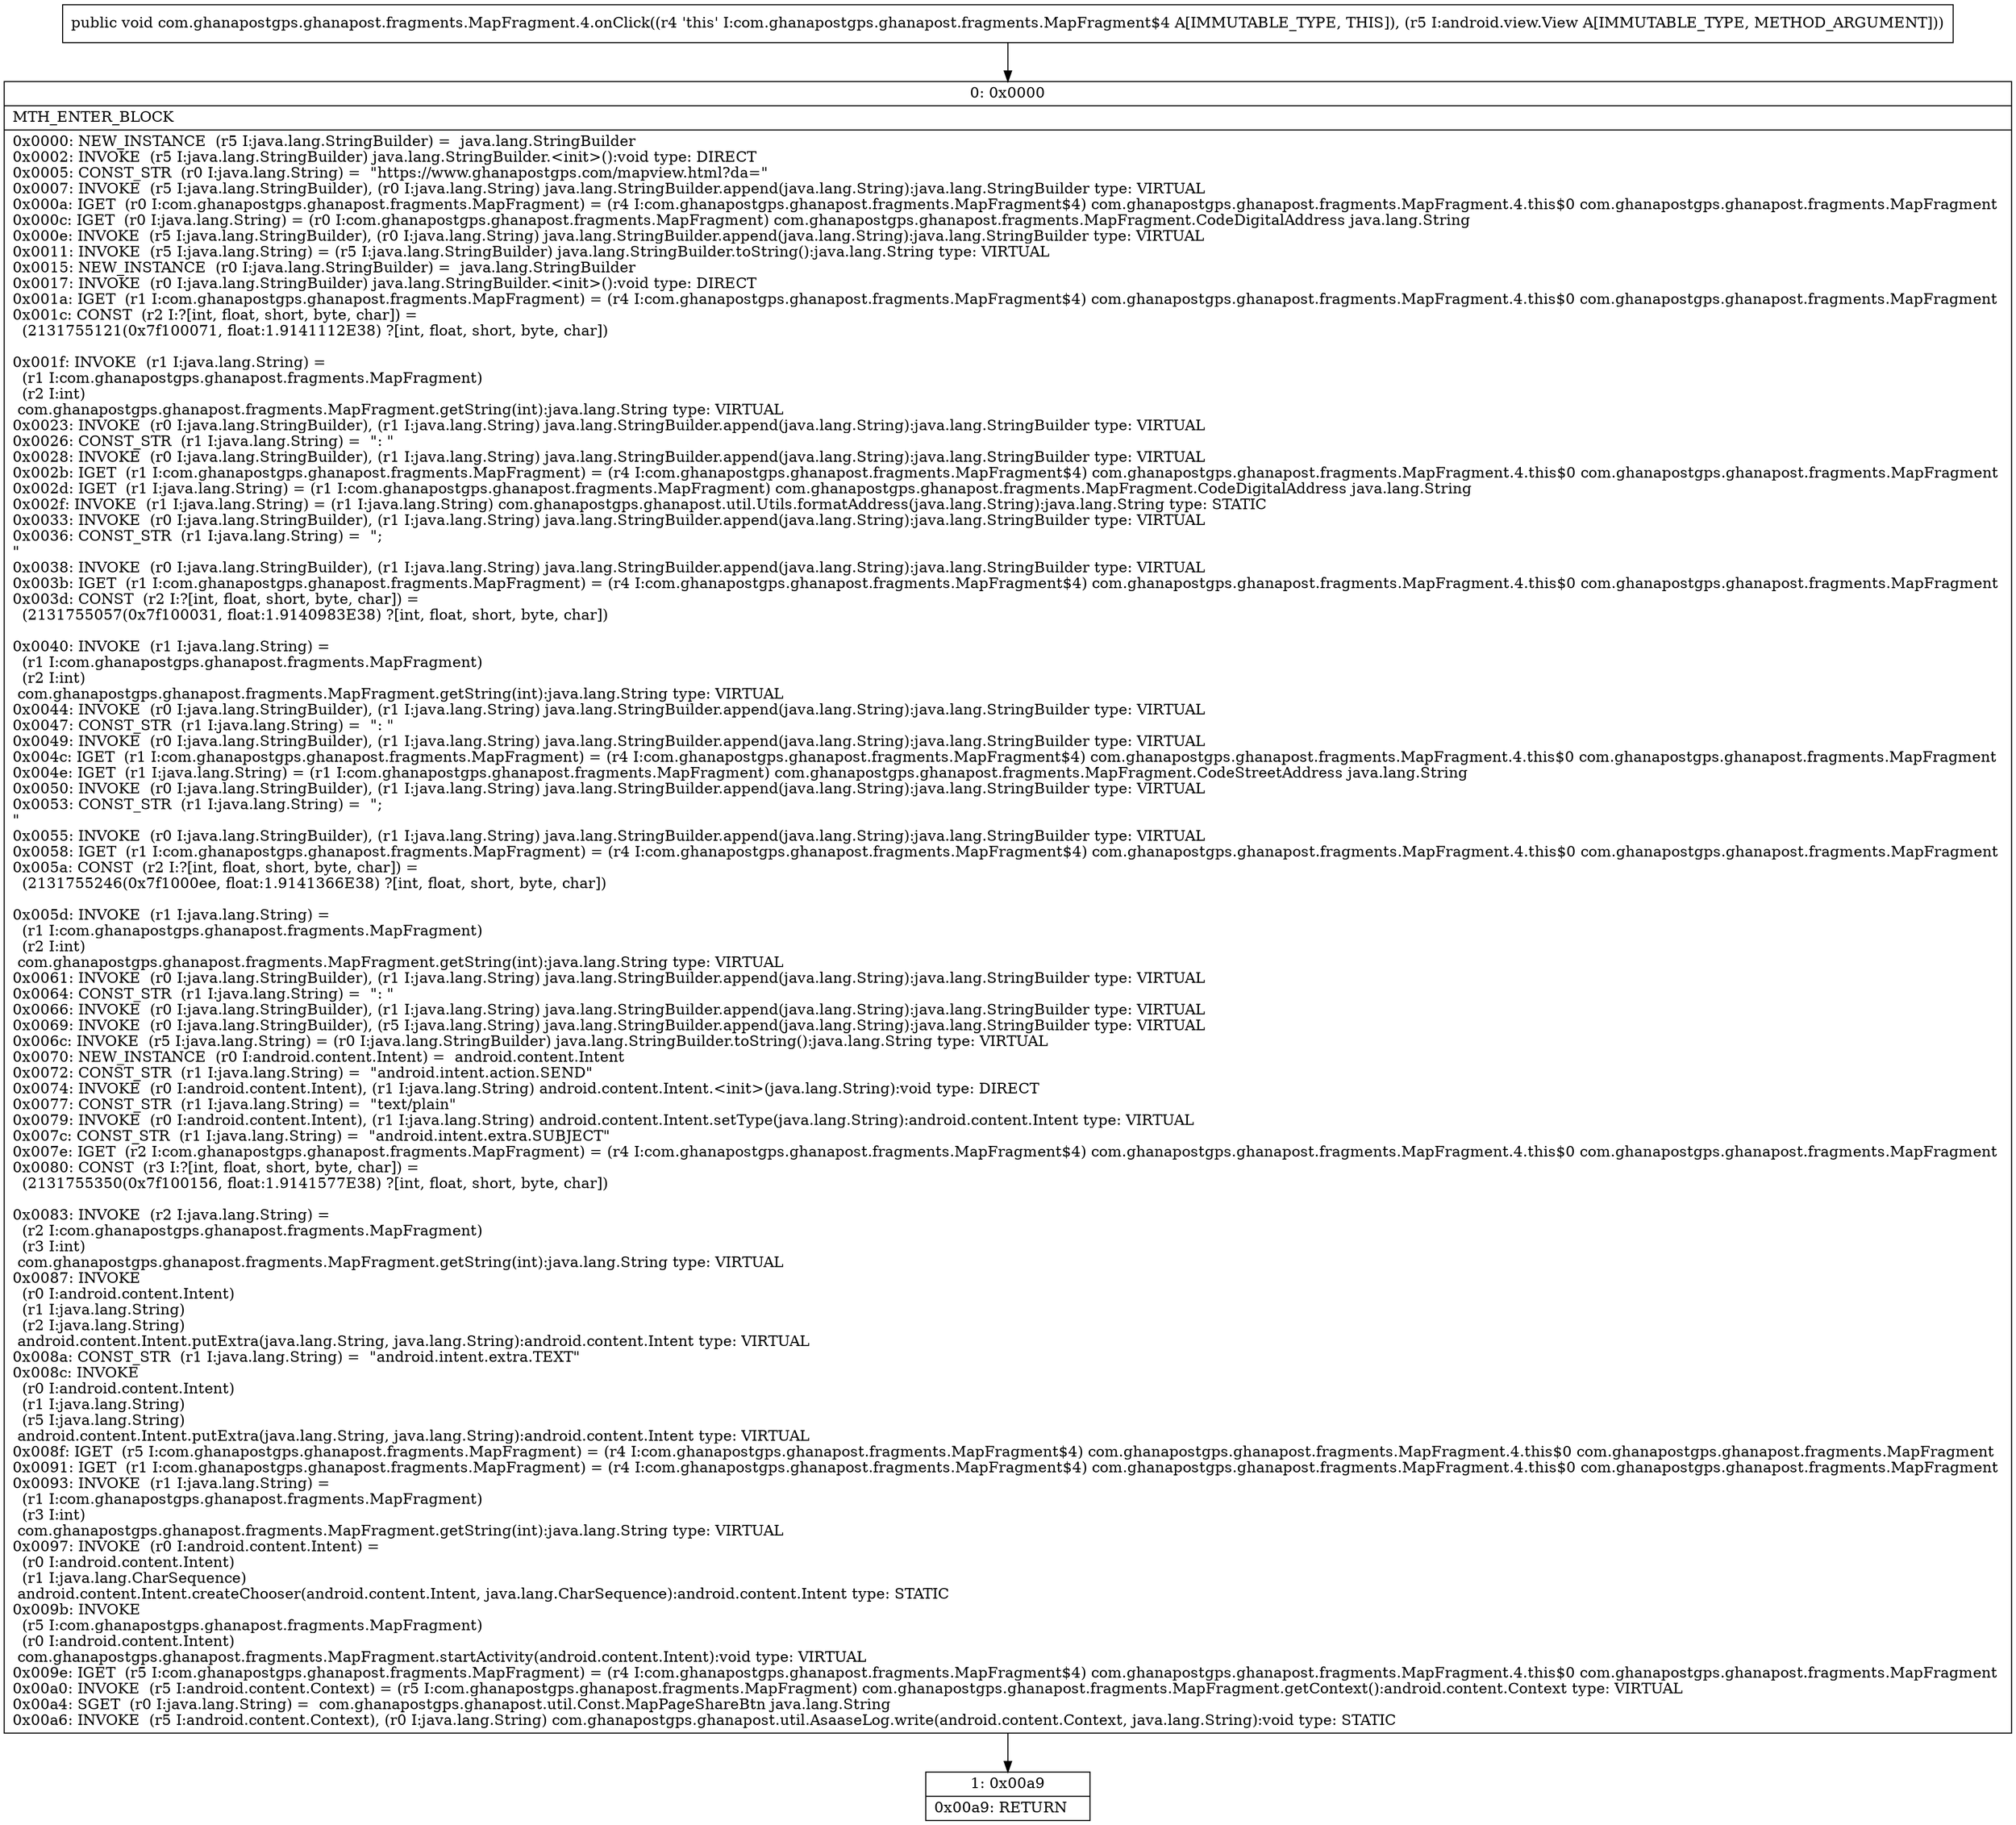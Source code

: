 digraph "CFG forcom.ghanapostgps.ghanapost.fragments.MapFragment.4.onClick(Landroid\/view\/View;)V" {
Node_0 [shape=record,label="{0\:\ 0x0000|MTH_ENTER_BLOCK\l|0x0000: NEW_INSTANCE  (r5 I:java.lang.StringBuilder) =  java.lang.StringBuilder \l0x0002: INVOKE  (r5 I:java.lang.StringBuilder) java.lang.StringBuilder.\<init\>():void type: DIRECT \l0x0005: CONST_STR  (r0 I:java.lang.String) =  \"https:\/\/www.ghanapostgps.com\/mapview.html?da=\" \l0x0007: INVOKE  (r5 I:java.lang.StringBuilder), (r0 I:java.lang.String) java.lang.StringBuilder.append(java.lang.String):java.lang.StringBuilder type: VIRTUAL \l0x000a: IGET  (r0 I:com.ghanapostgps.ghanapost.fragments.MapFragment) = (r4 I:com.ghanapostgps.ghanapost.fragments.MapFragment$4) com.ghanapostgps.ghanapost.fragments.MapFragment.4.this$0 com.ghanapostgps.ghanapost.fragments.MapFragment \l0x000c: IGET  (r0 I:java.lang.String) = (r0 I:com.ghanapostgps.ghanapost.fragments.MapFragment) com.ghanapostgps.ghanapost.fragments.MapFragment.CodeDigitalAddress java.lang.String \l0x000e: INVOKE  (r5 I:java.lang.StringBuilder), (r0 I:java.lang.String) java.lang.StringBuilder.append(java.lang.String):java.lang.StringBuilder type: VIRTUAL \l0x0011: INVOKE  (r5 I:java.lang.String) = (r5 I:java.lang.StringBuilder) java.lang.StringBuilder.toString():java.lang.String type: VIRTUAL \l0x0015: NEW_INSTANCE  (r0 I:java.lang.StringBuilder) =  java.lang.StringBuilder \l0x0017: INVOKE  (r0 I:java.lang.StringBuilder) java.lang.StringBuilder.\<init\>():void type: DIRECT \l0x001a: IGET  (r1 I:com.ghanapostgps.ghanapost.fragments.MapFragment) = (r4 I:com.ghanapostgps.ghanapost.fragments.MapFragment$4) com.ghanapostgps.ghanapost.fragments.MapFragment.4.this$0 com.ghanapostgps.ghanapost.fragments.MapFragment \l0x001c: CONST  (r2 I:?[int, float, short, byte, char]) = \l  (2131755121(0x7f100071, float:1.9141112E38) ?[int, float, short, byte, char])\l \l0x001f: INVOKE  (r1 I:java.lang.String) = \l  (r1 I:com.ghanapostgps.ghanapost.fragments.MapFragment)\l  (r2 I:int)\l com.ghanapostgps.ghanapost.fragments.MapFragment.getString(int):java.lang.String type: VIRTUAL \l0x0023: INVOKE  (r0 I:java.lang.StringBuilder), (r1 I:java.lang.String) java.lang.StringBuilder.append(java.lang.String):java.lang.StringBuilder type: VIRTUAL \l0x0026: CONST_STR  (r1 I:java.lang.String) =  \": \" \l0x0028: INVOKE  (r0 I:java.lang.StringBuilder), (r1 I:java.lang.String) java.lang.StringBuilder.append(java.lang.String):java.lang.StringBuilder type: VIRTUAL \l0x002b: IGET  (r1 I:com.ghanapostgps.ghanapost.fragments.MapFragment) = (r4 I:com.ghanapostgps.ghanapost.fragments.MapFragment$4) com.ghanapostgps.ghanapost.fragments.MapFragment.4.this$0 com.ghanapostgps.ghanapost.fragments.MapFragment \l0x002d: IGET  (r1 I:java.lang.String) = (r1 I:com.ghanapostgps.ghanapost.fragments.MapFragment) com.ghanapostgps.ghanapost.fragments.MapFragment.CodeDigitalAddress java.lang.String \l0x002f: INVOKE  (r1 I:java.lang.String) = (r1 I:java.lang.String) com.ghanapostgps.ghanapost.util.Utils.formatAddress(java.lang.String):java.lang.String type: STATIC \l0x0033: INVOKE  (r0 I:java.lang.StringBuilder), (r1 I:java.lang.String) java.lang.StringBuilder.append(java.lang.String):java.lang.StringBuilder type: VIRTUAL \l0x0036: CONST_STR  (r1 I:java.lang.String) =  \";\l\" \l0x0038: INVOKE  (r0 I:java.lang.StringBuilder), (r1 I:java.lang.String) java.lang.StringBuilder.append(java.lang.String):java.lang.StringBuilder type: VIRTUAL \l0x003b: IGET  (r1 I:com.ghanapostgps.ghanapost.fragments.MapFragment) = (r4 I:com.ghanapostgps.ghanapost.fragments.MapFragment$4) com.ghanapostgps.ghanapost.fragments.MapFragment.4.this$0 com.ghanapostgps.ghanapost.fragments.MapFragment \l0x003d: CONST  (r2 I:?[int, float, short, byte, char]) = \l  (2131755057(0x7f100031, float:1.9140983E38) ?[int, float, short, byte, char])\l \l0x0040: INVOKE  (r1 I:java.lang.String) = \l  (r1 I:com.ghanapostgps.ghanapost.fragments.MapFragment)\l  (r2 I:int)\l com.ghanapostgps.ghanapost.fragments.MapFragment.getString(int):java.lang.String type: VIRTUAL \l0x0044: INVOKE  (r0 I:java.lang.StringBuilder), (r1 I:java.lang.String) java.lang.StringBuilder.append(java.lang.String):java.lang.StringBuilder type: VIRTUAL \l0x0047: CONST_STR  (r1 I:java.lang.String) =  \": \" \l0x0049: INVOKE  (r0 I:java.lang.StringBuilder), (r1 I:java.lang.String) java.lang.StringBuilder.append(java.lang.String):java.lang.StringBuilder type: VIRTUAL \l0x004c: IGET  (r1 I:com.ghanapostgps.ghanapost.fragments.MapFragment) = (r4 I:com.ghanapostgps.ghanapost.fragments.MapFragment$4) com.ghanapostgps.ghanapost.fragments.MapFragment.4.this$0 com.ghanapostgps.ghanapost.fragments.MapFragment \l0x004e: IGET  (r1 I:java.lang.String) = (r1 I:com.ghanapostgps.ghanapost.fragments.MapFragment) com.ghanapostgps.ghanapost.fragments.MapFragment.CodeStreetAddress java.lang.String \l0x0050: INVOKE  (r0 I:java.lang.StringBuilder), (r1 I:java.lang.String) java.lang.StringBuilder.append(java.lang.String):java.lang.StringBuilder type: VIRTUAL \l0x0053: CONST_STR  (r1 I:java.lang.String) =  \";\l\" \l0x0055: INVOKE  (r0 I:java.lang.StringBuilder), (r1 I:java.lang.String) java.lang.StringBuilder.append(java.lang.String):java.lang.StringBuilder type: VIRTUAL \l0x0058: IGET  (r1 I:com.ghanapostgps.ghanapost.fragments.MapFragment) = (r4 I:com.ghanapostgps.ghanapost.fragments.MapFragment$4) com.ghanapostgps.ghanapost.fragments.MapFragment.4.this$0 com.ghanapostgps.ghanapost.fragments.MapFragment \l0x005a: CONST  (r2 I:?[int, float, short, byte, char]) = \l  (2131755246(0x7f1000ee, float:1.9141366E38) ?[int, float, short, byte, char])\l \l0x005d: INVOKE  (r1 I:java.lang.String) = \l  (r1 I:com.ghanapostgps.ghanapost.fragments.MapFragment)\l  (r2 I:int)\l com.ghanapostgps.ghanapost.fragments.MapFragment.getString(int):java.lang.String type: VIRTUAL \l0x0061: INVOKE  (r0 I:java.lang.StringBuilder), (r1 I:java.lang.String) java.lang.StringBuilder.append(java.lang.String):java.lang.StringBuilder type: VIRTUAL \l0x0064: CONST_STR  (r1 I:java.lang.String) =  \": \" \l0x0066: INVOKE  (r0 I:java.lang.StringBuilder), (r1 I:java.lang.String) java.lang.StringBuilder.append(java.lang.String):java.lang.StringBuilder type: VIRTUAL \l0x0069: INVOKE  (r0 I:java.lang.StringBuilder), (r5 I:java.lang.String) java.lang.StringBuilder.append(java.lang.String):java.lang.StringBuilder type: VIRTUAL \l0x006c: INVOKE  (r5 I:java.lang.String) = (r0 I:java.lang.StringBuilder) java.lang.StringBuilder.toString():java.lang.String type: VIRTUAL \l0x0070: NEW_INSTANCE  (r0 I:android.content.Intent) =  android.content.Intent \l0x0072: CONST_STR  (r1 I:java.lang.String) =  \"android.intent.action.SEND\" \l0x0074: INVOKE  (r0 I:android.content.Intent), (r1 I:java.lang.String) android.content.Intent.\<init\>(java.lang.String):void type: DIRECT \l0x0077: CONST_STR  (r1 I:java.lang.String) =  \"text\/plain\" \l0x0079: INVOKE  (r0 I:android.content.Intent), (r1 I:java.lang.String) android.content.Intent.setType(java.lang.String):android.content.Intent type: VIRTUAL \l0x007c: CONST_STR  (r1 I:java.lang.String) =  \"android.intent.extra.SUBJECT\" \l0x007e: IGET  (r2 I:com.ghanapostgps.ghanapost.fragments.MapFragment) = (r4 I:com.ghanapostgps.ghanapost.fragments.MapFragment$4) com.ghanapostgps.ghanapost.fragments.MapFragment.4.this$0 com.ghanapostgps.ghanapost.fragments.MapFragment \l0x0080: CONST  (r3 I:?[int, float, short, byte, char]) = \l  (2131755350(0x7f100156, float:1.9141577E38) ?[int, float, short, byte, char])\l \l0x0083: INVOKE  (r2 I:java.lang.String) = \l  (r2 I:com.ghanapostgps.ghanapost.fragments.MapFragment)\l  (r3 I:int)\l com.ghanapostgps.ghanapost.fragments.MapFragment.getString(int):java.lang.String type: VIRTUAL \l0x0087: INVOKE  \l  (r0 I:android.content.Intent)\l  (r1 I:java.lang.String)\l  (r2 I:java.lang.String)\l android.content.Intent.putExtra(java.lang.String, java.lang.String):android.content.Intent type: VIRTUAL \l0x008a: CONST_STR  (r1 I:java.lang.String) =  \"android.intent.extra.TEXT\" \l0x008c: INVOKE  \l  (r0 I:android.content.Intent)\l  (r1 I:java.lang.String)\l  (r5 I:java.lang.String)\l android.content.Intent.putExtra(java.lang.String, java.lang.String):android.content.Intent type: VIRTUAL \l0x008f: IGET  (r5 I:com.ghanapostgps.ghanapost.fragments.MapFragment) = (r4 I:com.ghanapostgps.ghanapost.fragments.MapFragment$4) com.ghanapostgps.ghanapost.fragments.MapFragment.4.this$0 com.ghanapostgps.ghanapost.fragments.MapFragment \l0x0091: IGET  (r1 I:com.ghanapostgps.ghanapost.fragments.MapFragment) = (r4 I:com.ghanapostgps.ghanapost.fragments.MapFragment$4) com.ghanapostgps.ghanapost.fragments.MapFragment.4.this$0 com.ghanapostgps.ghanapost.fragments.MapFragment \l0x0093: INVOKE  (r1 I:java.lang.String) = \l  (r1 I:com.ghanapostgps.ghanapost.fragments.MapFragment)\l  (r3 I:int)\l com.ghanapostgps.ghanapost.fragments.MapFragment.getString(int):java.lang.String type: VIRTUAL \l0x0097: INVOKE  (r0 I:android.content.Intent) = \l  (r0 I:android.content.Intent)\l  (r1 I:java.lang.CharSequence)\l android.content.Intent.createChooser(android.content.Intent, java.lang.CharSequence):android.content.Intent type: STATIC \l0x009b: INVOKE  \l  (r5 I:com.ghanapostgps.ghanapost.fragments.MapFragment)\l  (r0 I:android.content.Intent)\l com.ghanapostgps.ghanapost.fragments.MapFragment.startActivity(android.content.Intent):void type: VIRTUAL \l0x009e: IGET  (r5 I:com.ghanapostgps.ghanapost.fragments.MapFragment) = (r4 I:com.ghanapostgps.ghanapost.fragments.MapFragment$4) com.ghanapostgps.ghanapost.fragments.MapFragment.4.this$0 com.ghanapostgps.ghanapost.fragments.MapFragment \l0x00a0: INVOKE  (r5 I:android.content.Context) = (r5 I:com.ghanapostgps.ghanapost.fragments.MapFragment) com.ghanapostgps.ghanapost.fragments.MapFragment.getContext():android.content.Context type: VIRTUAL \l0x00a4: SGET  (r0 I:java.lang.String) =  com.ghanapostgps.ghanapost.util.Const.MapPageShareBtn java.lang.String \l0x00a6: INVOKE  (r5 I:android.content.Context), (r0 I:java.lang.String) com.ghanapostgps.ghanapost.util.AsaaseLog.write(android.content.Context, java.lang.String):void type: STATIC \l}"];
Node_1 [shape=record,label="{1\:\ 0x00a9|0x00a9: RETURN   \l}"];
MethodNode[shape=record,label="{public void com.ghanapostgps.ghanapost.fragments.MapFragment.4.onClick((r4 'this' I:com.ghanapostgps.ghanapost.fragments.MapFragment$4 A[IMMUTABLE_TYPE, THIS]), (r5 I:android.view.View A[IMMUTABLE_TYPE, METHOD_ARGUMENT])) }"];
MethodNode -> Node_0;
Node_0 -> Node_1;
}

